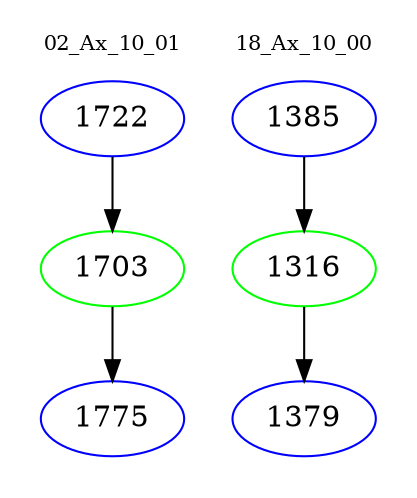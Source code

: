 digraph{
subgraph cluster_0 {
color = white
label = "02_Ax_10_01";
fontsize=10;
T0_1722 [label="1722", color="blue"]
T0_1722 -> T0_1703 [color="black"]
T0_1703 [label="1703", color="green"]
T0_1703 -> T0_1775 [color="black"]
T0_1775 [label="1775", color="blue"]
}
subgraph cluster_1 {
color = white
label = "18_Ax_10_00";
fontsize=10;
T1_1385 [label="1385", color="blue"]
T1_1385 -> T1_1316 [color="black"]
T1_1316 [label="1316", color="green"]
T1_1316 -> T1_1379 [color="black"]
T1_1379 [label="1379", color="blue"]
}
}

